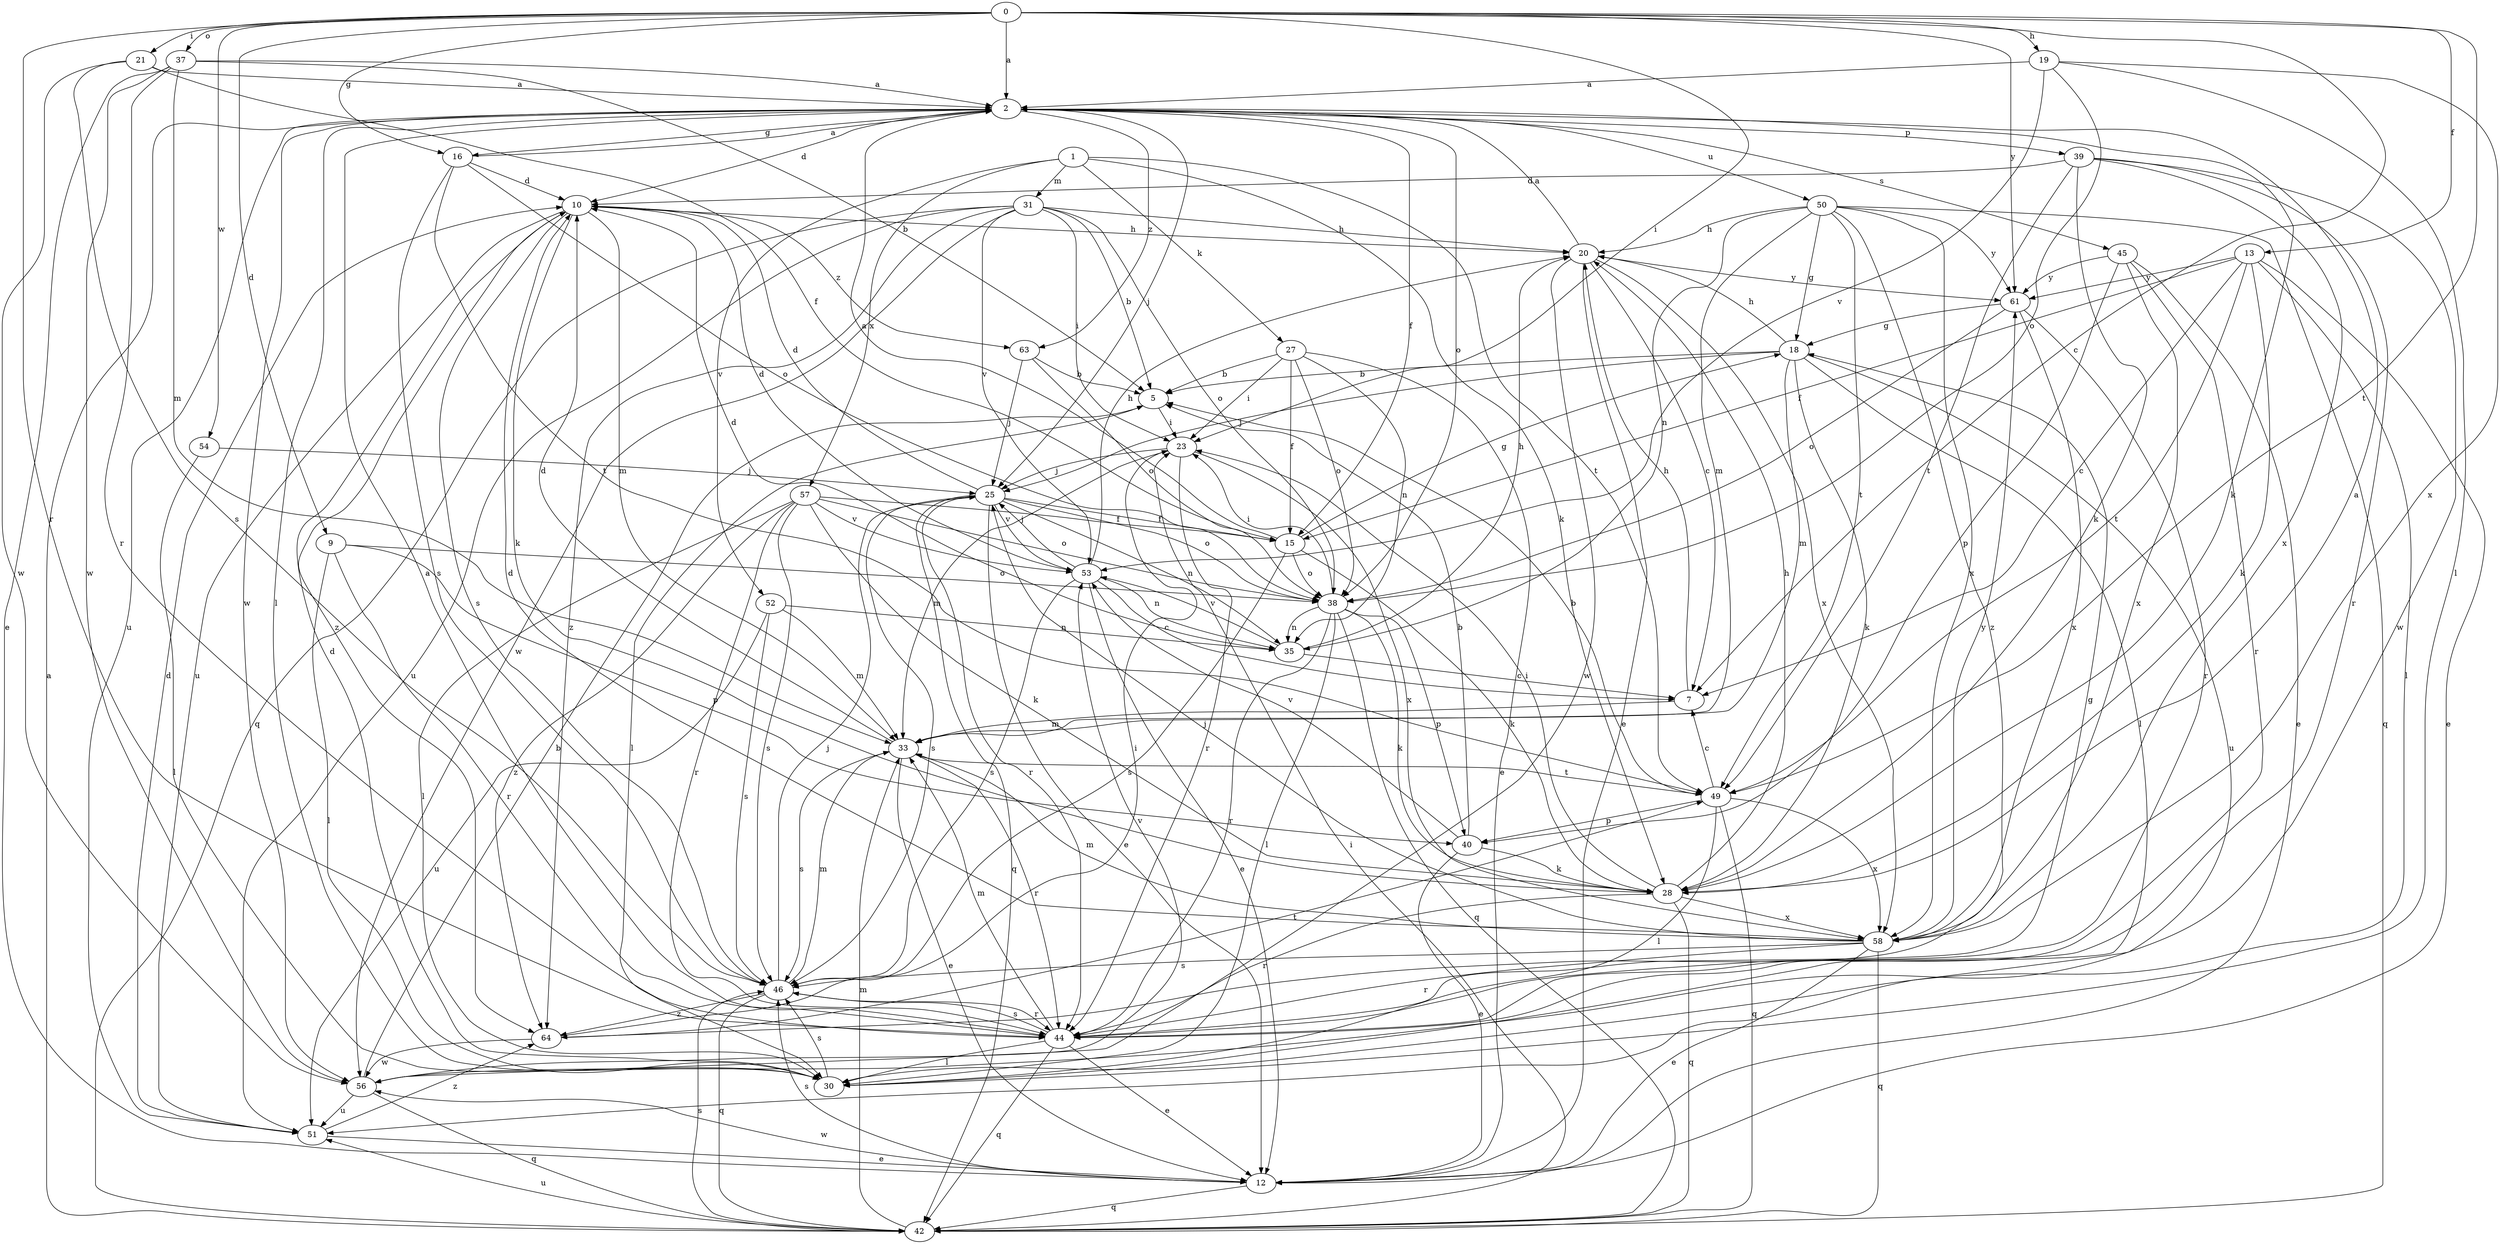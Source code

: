 strict digraph  {
0;
1;
2;
5;
7;
9;
10;
12;
13;
15;
16;
18;
19;
20;
21;
23;
25;
27;
28;
30;
31;
33;
35;
37;
38;
39;
40;
42;
44;
45;
46;
49;
50;
51;
52;
53;
54;
56;
57;
58;
61;
63;
64;
0 -> 2  [label=a];
0 -> 7  [label=c];
0 -> 9  [label=d];
0 -> 13  [label=f];
0 -> 16  [label=g];
0 -> 19  [label=h];
0 -> 21  [label=i];
0 -> 23  [label=i];
0 -> 37  [label=o];
0 -> 44  [label=r];
0 -> 49  [label=t];
0 -> 54  [label=w];
0 -> 61  [label=y];
1 -> 27  [label=k];
1 -> 28  [label=k];
1 -> 31  [label=m];
1 -> 49  [label=t];
1 -> 52  [label=v];
1 -> 57  [label=x];
2 -> 10  [label=d];
2 -> 15  [label=f];
2 -> 16  [label=g];
2 -> 25  [label=j];
2 -> 28  [label=k];
2 -> 30  [label=l];
2 -> 38  [label=o];
2 -> 39  [label=p];
2 -> 45  [label=s];
2 -> 50  [label=u];
2 -> 51  [label=u];
2 -> 56  [label=w];
2 -> 63  [label=z];
5 -> 23  [label=i];
5 -> 30  [label=l];
7 -> 20  [label=h];
7 -> 33  [label=m];
9 -> 30  [label=l];
9 -> 38  [label=o];
9 -> 40  [label=p];
9 -> 44  [label=r];
10 -> 20  [label=h];
10 -> 28  [label=k];
10 -> 33  [label=m];
10 -> 46  [label=s];
10 -> 51  [label=u];
10 -> 63  [label=z];
10 -> 64  [label=z];
12 -> 42  [label=q];
12 -> 46  [label=s];
12 -> 56  [label=w];
13 -> 7  [label=c];
13 -> 12  [label=e];
13 -> 15  [label=f];
13 -> 28  [label=k];
13 -> 30  [label=l];
13 -> 49  [label=t];
13 -> 61  [label=y];
15 -> 2  [label=a];
15 -> 18  [label=g];
15 -> 28  [label=k];
15 -> 38  [label=o];
15 -> 46  [label=s];
16 -> 2  [label=a];
16 -> 10  [label=d];
16 -> 38  [label=o];
16 -> 46  [label=s];
16 -> 49  [label=t];
18 -> 5  [label=b];
18 -> 20  [label=h];
18 -> 25  [label=j];
18 -> 28  [label=k];
18 -> 30  [label=l];
18 -> 33  [label=m];
18 -> 51  [label=u];
19 -> 2  [label=a];
19 -> 30  [label=l];
19 -> 38  [label=o];
19 -> 53  [label=v];
19 -> 58  [label=x];
20 -> 2  [label=a];
20 -> 7  [label=c];
20 -> 12  [label=e];
20 -> 56  [label=w];
20 -> 58  [label=x];
20 -> 61  [label=y];
21 -> 2  [label=a];
21 -> 15  [label=f];
21 -> 46  [label=s];
21 -> 56  [label=w];
23 -> 25  [label=j];
23 -> 33  [label=m];
23 -> 44  [label=r];
23 -> 58  [label=x];
25 -> 10  [label=d];
25 -> 12  [label=e];
25 -> 15  [label=f];
25 -> 35  [label=n];
25 -> 38  [label=o];
25 -> 42  [label=q];
25 -> 44  [label=r];
25 -> 46  [label=s];
25 -> 53  [label=v];
27 -> 5  [label=b];
27 -> 12  [label=e];
27 -> 15  [label=f];
27 -> 23  [label=i];
27 -> 35  [label=n];
27 -> 38  [label=o];
28 -> 2  [label=a];
28 -> 20  [label=h];
28 -> 23  [label=i];
28 -> 42  [label=q];
28 -> 44  [label=r];
28 -> 58  [label=x];
30 -> 10  [label=d];
30 -> 46  [label=s];
31 -> 5  [label=b];
31 -> 20  [label=h];
31 -> 23  [label=i];
31 -> 38  [label=o];
31 -> 42  [label=q];
31 -> 51  [label=u];
31 -> 53  [label=v];
31 -> 56  [label=w];
31 -> 64  [label=z];
33 -> 10  [label=d];
33 -> 12  [label=e];
33 -> 44  [label=r];
33 -> 46  [label=s];
33 -> 49  [label=t];
35 -> 7  [label=c];
35 -> 10  [label=d];
35 -> 20  [label=h];
35 -> 53  [label=v];
37 -> 2  [label=a];
37 -> 5  [label=b];
37 -> 12  [label=e];
37 -> 33  [label=m];
37 -> 44  [label=r];
37 -> 56  [label=w];
38 -> 23  [label=i];
38 -> 28  [label=k];
38 -> 30  [label=l];
38 -> 35  [label=n];
38 -> 40  [label=p];
38 -> 42  [label=q];
38 -> 44  [label=r];
39 -> 10  [label=d];
39 -> 28  [label=k];
39 -> 44  [label=r];
39 -> 49  [label=t];
39 -> 56  [label=w];
39 -> 58  [label=x];
40 -> 5  [label=b];
40 -> 12  [label=e];
40 -> 28  [label=k];
40 -> 53  [label=v];
42 -> 2  [label=a];
42 -> 23  [label=i];
42 -> 33  [label=m];
42 -> 46  [label=s];
42 -> 51  [label=u];
44 -> 2  [label=a];
44 -> 12  [label=e];
44 -> 18  [label=g];
44 -> 30  [label=l];
44 -> 33  [label=m];
44 -> 42  [label=q];
44 -> 46  [label=s];
45 -> 12  [label=e];
45 -> 40  [label=p];
45 -> 44  [label=r];
45 -> 58  [label=x];
45 -> 61  [label=y];
46 -> 25  [label=j];
46 -> 33  [label=m];
46 -> 42  [label=q];
46 -> 44  [label=r];
46 -> 64  [label=z];
49 -> 5  [label=b];
49 -> 7  [label=c];
49 -> 30  [label=l];
49 -> 40  [label=p];
49 -> 42  [label=q];
49 -> 58  [label=x];
50 -> 18  [label=g];
50 -> 20  [label=h];
50 -> 33  [label=m];
50 -> 35  [label=n];
50 -> 42  [label=q];
50 -> 49  [label=t];
50 -> 58  [label=x];
50 -> 61  [label=y];
50 -> 64  [label=z];
51 -> 10  [label=d];
51 -> 12  [label=e];
51 -> 64  [label=z];
52 -> 33  [label=m];
52 -> 35  [label=n];
52 -> 46  [label=s];
52 -> 51  [label=u];
53 -> 7  [label=c];
53 -> 10  [label=d];
53 -> 12  [label=e];
53 -> 20  [label=h];
53 -> 25  [label=j];
53 -> 35  [label=n];
53 -> 46  [label=s];
54 -> 25  [label=j];
54 -> 30  [label=l];
56 -> 5  [label=b];
56 -> 42  [label=q];
56 -> 51  [label=u];
56 -> 53  [label=v];
57 -> 15  [label=f];
57 -> 28  [label=k];
57 -> 30  [label=l];
57 -> 38  [label=o];
57 -> 44  [label=r];
57 -> 46  [label=s];
57 -> 53  [label=v];
57 -> 64  [label=z];
58 -> 10  [label=d];
58 -> 12  [label=e];
58 -> 25  [label=j];
58 -> 33  [label=m];
58 -> 42  [label=q];
58 -> 44  [label=r];
58 -> 46  [label=s];
58 -> 61  [label=y];
61 -> 18  [label=g];
61 -> 38  [label=o];
61 -> 44  [label=r];
61 -> 58  [label=x];
63 -> 5  [label=b];
63 -> 25  [label=j];
63 -> 38  [label=o];
64 -> 23  [label=i];
64 -> 49  [label=t];
64 -> 56  [label=w];
}
